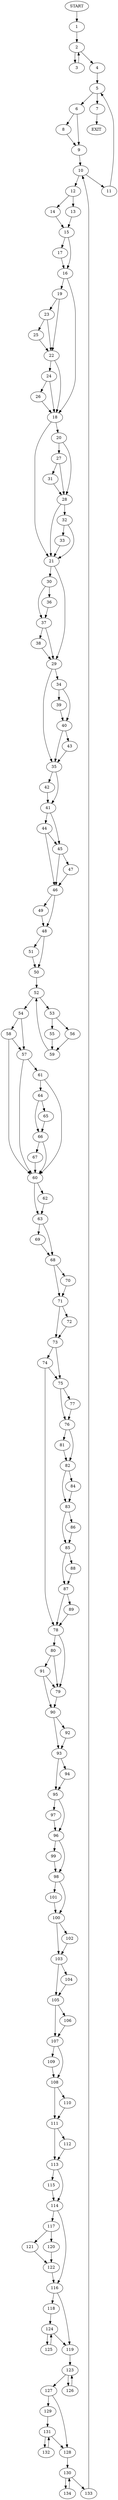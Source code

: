 digraph {
0 [label="START"]
135 [label="EXIT"]
0 -> 1
1 -> 2
2 -> 3
2 -> 4
4 -> 5
3 -> 2
5 -> 6
5 -> 7
7 -> 135
6 -> 8
6 -> 9
8 -> 9
9 -> 10
10 -> 11
10 -> 12
12 -> 13
12 -> 14
11 -> 5
13 -> 15
14 -> 15
15 -> 16
15 -> 17
16 -> 18
16 -> 19
17 -> 16
18 -> 20
18 -> 21
19 -> 22
19 -> 23
22 -> 18
22 -> 24
23 -> 25
23 -> 22
25 -> 22
24 -> 18
24 -> 26
26 -> 18
20 -> 27
20 -> 28
21 -> 29
21 -> 30
27 -> 31
27 -> 28
28 -> 32
28 -> 21
31 -> 28
32 -> 21
32 -> 33
33 -> 21
29 -> 34
29 -> 35
30 -> 36
30 -> 37
36 -> 37
37 -> 29
37 -> 38
38 -> 29
34 -> 39
34 -> 40
35 -> 41
35 -> 42
39 -> 40
40 -> 43
40 -> 35
43 -> 35
41 -> 44
41 -> 45
42 -> 41
44 -> 45
44 -> 46
45 -> 47
45 -> 46
46 -> 48
46 -> 49
47 -> 46
48 -> 50
48 -> 51
49 -> 48
50 -> 52
51 -> 50
52 -> 53
52 -> 54
53 -> 55
53 -> 56
54 -> 57
54 -> 58
55 -> 59
56 -> 59
59 -> 52
58 -> 60
58 -> 57
57 -> 60
57 -> 61
60 -> 62
60 -> 63
61 -> 60
61 -> 64
64 -> 65
64 -> 66
65 -> 66
66 -> 60
66 -> 67
67 -> 60
62 -> 63
63 -> 68
63 -> 69
69 -> 68
68 -> 70
68 -> 71
71 -> 72
71 -> 73
70 -> 71
73 -> 74
73 -> 75
72 -> 73
75 -> 76
75 -> 77
74 -> 78
74 -> 75
78 -> 79
78 -> 80
76 -> 81
76 -> 82
77 -> 76
82 -> 83
82 -> 84
81 -> 82
83 -> 85
83 -> 86
84 -> 83
85 -> 87
85 -> 88
86 -> 85
87 -> 89
87 -> 78
88 -> 87
89 -> 78
79 -> 90
80 -> 79
80 -> 91
91 -> 79
91 -> 90
90 -> 92
90 -> 93
92 -> 93
93 -> 94
93 -> 95
95 -> 96
95 -> 97
94 -> 95
96 -> 98
96 -> 99
97 -> 96
98 -> 100
98 -> 101
99 -> 98
101 -> 100
100 -> 102
100 -> 103
103 -> 104
103 -> 105
102 -> 103
105 -> 106
105 -> 107
104 -> 105
106 -> 107
107 -> 108
107 -> 109
108 -> 110
108 -> 111
109 -> 108
110 -> 111
111 -> 112
111 -> 113
113 -> 114
113 -> 115
112 -> 113
114 -> 116
114 -> 117
115 -> 114
116 -> 118
116 -> 119
117 -> 120
117 -> 121
121 -> 122
120 -> 122
122 -> 116
119 -> 123
118 -> 124
124 -> 125
124 -> 119
125 -> 124
123 -> 126
123 -> 127
126 -> 123
127 -> 128
127 -> 129
128 -> 130
129 -> 131
131 -> 128
131 -> 132
132 -> 131
130 -> 133
130 -> 134
133 -> 10
134 -> 130
}
